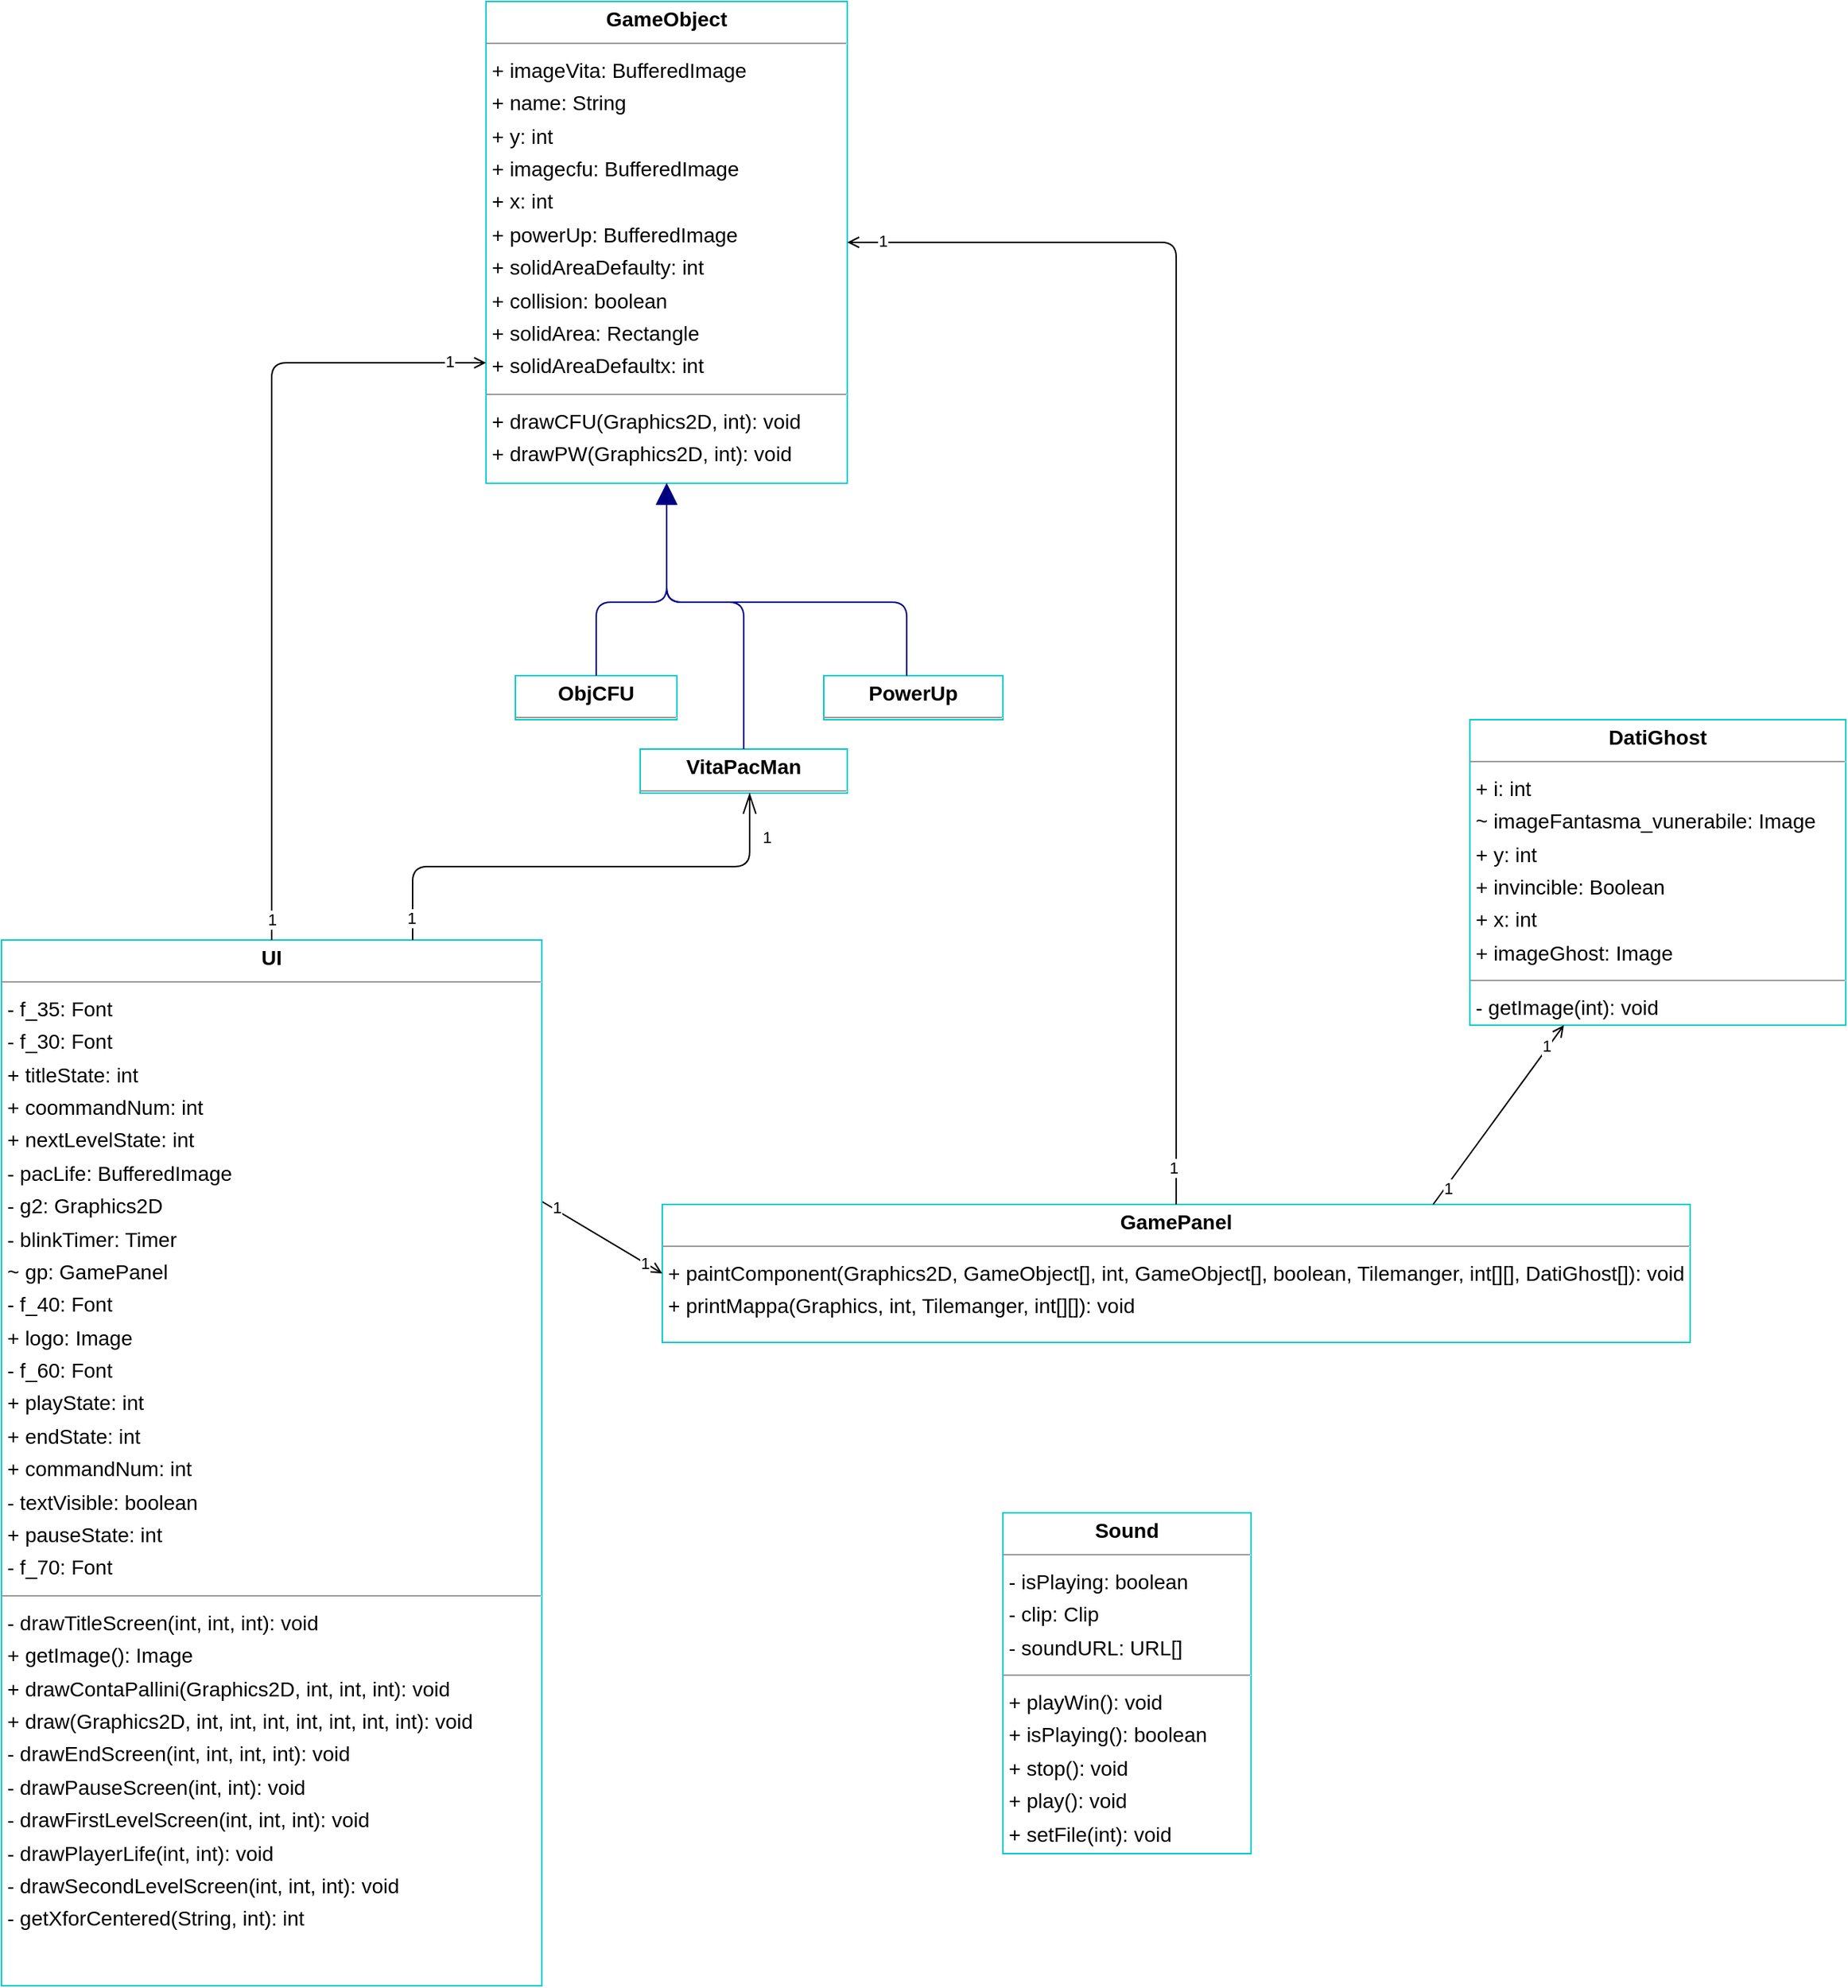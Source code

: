 <mxfile>
    <diagram id="qbgxAcve8Pe672IyU0jR" name="Page-1">
        <mxGraphModel dx="1394" dy="402" grid="1" gridSize="10" guides="1" tooltips="1" connect="1" arrows="1" fold="1" page="0" pageScale="1" pageWidth="1100" pageHeight="850" background="none" math="0" shadow="0">
            <root>
                <mxCell id="0"/>
                <mxCell id="1" parent="0"/>
                <mxCell id="node7" value="&lt;p style=&quot;margin:0px;margin-top:4px;text-align:center;&quot;&gt;&lt;b&gt;DatiGhost&lt;/b&gt;&lt;/p&gt;&lt;hr size=&quot;1&quot;/&gt;&lt;p style=&quot;margin:0 0 0 4px;line-height:1.6;&quot;&gt;+ i: int&lt;br/&gt;~ imageFantasma_vunerabile: Image&lt;br/&gt;+ y: int&lt;br/&gt;+ invincible: Boolean&lt;br/&gt;+ x: int&lt;br/&gt;+ imageGhost: Image&lt;/p&gt;&lt;hr size=&quot;1&quot;/&gt;&lt;p style=&quot;margin:0 0 0 4px;line-height:1.6;&quot;&gt;- getImage(int): void&lt;/p&gt;" style="verticalAlign=top;align=left;overflow=fill;fontSize=14;fontFamily=Helvetica;html=1;rounded=0;shadow=0;comic=0;labelBackgroundColor=none;strokeWidth=1;strokeColor=#00CCCC;" parent="1" vertex="1">
                    <mxGeometry x="380" y="580" width="256" height="208" as="geometry"/>
                </mxCell>
                <mxCell id="node5" value="&lt;p style=&quot;margin:0px;margin-top:4px;text-align:center;&quot;&gt;&lt;b&gt;GameObject&lt;/b&gt;&lt;/p&gt;&lt;hr size=&quot;1&quot;/&gt;&lt;p style=&quot;margin:0 0 0 4px;line-height:1.6;&quot;&gt;+ imageVita: BufferedImage&lt;br/&gt;+ name: String&lt;br/&gt;+ y: int&lt;br/&gt;+ imagecfu: BufferedImage&lt;br/&gt;+ x: int&lt;br/&gt;+ powerUp: BufferedImage&lt;br/&gt;+ solidAreaDefaulty: int&lt;br/&gt;+ collision: boolean&lt;br/&gt;+ solidArea: Rectangle&lt;br/&gt;+ solidAreaDefaultx: int&lt;/p&gt;&lt;hr size=&quot;1&quot;/&gt;&lt;p style=&quot;margin:0 0 0 4px;line-height:1.6;&quot;&gt;+ drawCFU(Graphics2D, int): void&lt;br/&gt;+ drawPW(Graphics2D, int): void&lt;/p&gt;" style="verticalAlign=top;align=left;overflow=fill;fontSize=14;fontFamily=Helvetica;html=1;rounded=0;shadow=0;comic=0;labelBackgroundColor=none;strokeWidth=1;strokeColor=#00CCCC;" parent="1" vertex="1">
                    <mxGeometry x="-290" y="91" width="246" height="328" as="geometry"/>
                </mxCell>
                <mxCell id="node6" value="&lt;p style=&quot;margin:0px;margin-top:4px;text-align:center;&quot;&gt;&lt;b&gt;GamePanel&lt;/b&gt;&lt;/p&gt;&lt;hr size=&quot;1&quot;/&gt;&lt;p style=&quot;margin:0 0 0 4px;line-height:1.6;&quot;&gt;+ paintComponent(Graphics2D, GameObject[], int, GameObject[], boolean, Tilemanger, int[][], DatiGhost[]): void&lt;br/&gt;+ printMappa(Graphics, int, Tilemanger, int[][]): void&lt;/p&gt;" style="verticalAlign=top;align=left;overflow=fill;fontSize=14;fontFamily=Helvetica;html=1;rounded=0;shadow=0;comic=0;labelBackgroundColor=none;strokeWidth=1;strokeColor=#00CCCC;" parent="1" vertex="1">
                    <mxGeometry x="-170" y="910" width="700" height="94" as="geometry"/>
                </mxCell>
                <mxCell id="node3" value="&lt;p style=&quot;margin:0px;margin-top:4px;text-align:center;&quot;&gt;&lt;b&gt;ObjCFU&lt;/b&gt;&lt;/p&gt;&lt;hr size=&quot;1&quot;/&gt;" style="verticalAlign=top;align=left;overflow=fill;fontSize=14;fontFamily=Helvetica;html=1;rounded=0;shadow=0;comic=0;labelBackgroundColor=none;strokeWidth=1;strokeColor=#00CCCC;" parent="1" vertex="1">
                    <mxGeometry x="-270" y="550" width="110" height="30" as="geometry"/>
                </mxCell>
                <mxCell id="node0" value="&lt;p style=&quot;margin:0px;margin-top:4px;text-align:center;&quot;&gt;&lt;b&gt;PowerUp&lt;/b&gt;&lt;/p&gt;&lt;hr size=&quot;1&quot;/&gt;" style="verticalAlign=top;align=left;overflow=fill;fontSize=14;fontFamily=Helvetica;html=1;rounded=0;shadow=0;comic=0;labelBackgroundColor=none;strokeWidth=1;strokeColor=#00CCCC;" parent="1" vertex="1">
                    <mxGeometry x="-60" y="550" width="122" height="30" as="geometry"/>
                </mxCell>
                <mxCell id="node1" value="&lt;p style=&quot;margin:0px;margin-top:4px;text-align:center;&quot;&gt;&lt;b&gt;Sound&lt;/b&gt;&lt;/p&gt;&lt;hr size=&quot;1&quot;/&gt;&lt;p style=&quot;margin:0 0 0 4px;line-height:1.6;&quot;&gt;- isPlaying: boolean&lt;br/&gt;- clip: Clip&lt;br/&gt;- soundURL: URL[]&lt;/p&gt;&lt;hr size=&quot;1&quot;/&gt;&lt;p style=&quot;margin:0 0 0 4px;line-height:1.6;&quot;&gt;+ playWin(): void&lt;br/&gt;+ isPlaying(): boolean&lt;br/&gt;+ stop(): void&lt;br/&gt;+ play(): void&lt;br/&gt;+ setFile(int): void&lt;/p&gt;" style="verticalAlign=top;align=left;overflow=fill;fontSize=14;fontFamily=Helvetica;html=1;rounded=0;shadow=0;comic=0;labelBackgroundColor=none;strokeWidth=1;strokeColor=#00CCCC;" parent="1" vertex="1">
                    <mxGeometry x="62" y="1120" width="169" height="232" as="geometry"/>
                </mxCell>
                <mxCell id="7" style="edgeStyle=none;html=1;exitX=1;exitY=0.25;exitDx=0;exitDy=0;entryX=0;entryY=0.5;entryDx=0;entryDy=0;endArrow=open;endFill=0;" edge="1" parent="1" source="node2" target="node6">
                    <mxGeometry relative="1" as="geometry"/>
                </mxCell>
                <mxCell id="16" value="1" style="edgeLabel;html=1;align=center;verticalAlign=middle;resizable=0;points=[];" vertex="1" connectable="0" parent="7">
                    <mxGeometry x="-0.78" y="2" relative="1" as="geometry">
                        <mxPoint as="offset"/>
                    </mxGeometry>
                </mxCell>
                <mxCell id="17" value="1" style="edgeLabel;html=1;align=center;verticalAlign=middle;resizable=0;points=[];" vertex="1" connectable="0" parent="7">
                    <mxGeometry x="0.692" relative="1" as="geometry">
                        <mxPoint as="offset"/>
                    </mxGeometry>
                </mxCell>
                <mxCell id="node2" value="&lt;p style=&quot;margin:0px;margin-top:4px;text-align:center;&quot;&gt;&lt;b&gt;UI&lt;/b&gt;&lt;/p&gt;&lt;hr size=&quot;1&quot;/&gt;&lt;p style=&quot;margin:0 0 0 4px;line-height:1.6;&quot;&gt;- f_35: Font&lt;br/&gt;- f_30: Font&lt;br/&gt;+ titleState: int&lt;br/&gt;+ coommandNum: int&lt;br/&gt;+ nextLevelState: int&lt;br/&gt;- pacLife: BufferedImage&lt;br/&gt;- g2: Graphics2D&lt;br/&gt;- blinkTimer: Timer&lt;br/&gt;~ gp: GamePanel&lt;br/&gt;- f_40: Font&lt;br/&gt;+ logo: Image&lt;br/&gt;- f_60: Font&lt;br/&gt;+ playState: int&lt;br/&gt;+ endState: int&lt;br/&gt;+ commandNum: int&lt;br/&gt;- textVisible: boolean&lt;br/&gt;+ pauseState: int&lt;br/&gt;- f_70: Font&lt;/p&gt;&lt;hr size=&quot;1&quot;/&gt;&lt;p style=&quot;margin:0 0 0 4px;line-height:1.6;&quot;&gt;- drawTitleScreen(int, int, int): void&lt;br/&gt;+ getImage(): Image&lt;br/&gt;+ drawContaPallini(Graphics2D, int, int, int): void&lt;br/&gt;+ draw(Graphics2D, int, int, int, int, int, int, int): void&lt;br/&gt;- drawEndScreen(int, int, int, int): void&lt;br/&gt;- drawPauseScreen(int, int): void&lt;br/&gt;- drawFirstLevelScreen(int, int, int): void&lt;br/&gt;- drawPlayerLife(int, int): void&lt;br/&gt;- drawSecondLevelScreen(int, int, int): void&lt;br/&gt;- getXforCentered(String, int): int&lt;/p&gt;" style="verticalAlign=top;align=left;overflow=fill;fontSize=14;fontFamily=Helvetica;html=1;rounded=0;shadow=0;comic=0;labelBackgroundColor=none;strokeWidth=1;strokeColor=#00CCCC;" parent="1" vertex="1">
                    <mxGeometry x="-620" y="730" width="368" height="712" as="geometry"/>
                </mxCell>
                <mxCell id="node4" value="&lt;p style=&quot;margin:0px;margin-top:4px;text-align:center;&quot;&gt;&lt;b&gt;VitaPacMan&lt;/b&gt;&lt;/p&gt;&lt;hr size=&quot;1&quot;/&gt;" style="verticalAlign=top;align=left;overflow=fill;fontSize=14;fontFamily=Helvetica;html=1;rounded=0;shadow=0;comic=0;labelBackgroundColor=none;strokeWidth=1;strokeColor=#00CCCC;" parent="1" vertex="1">
                    <mxGeometry x="-185" y="600" width="141" height="30" as="geometry"/>
                </mxCell>
                <mxCell id="edge2" value="" style="html=1;rounded=1;edgeStyle=orthogonalEdgeStyle;dashed=0;startArrow=none;endArrow=block;endSize=12;strokeColor=#000082;exitX=0.500;exitY=0.001;exitDx=0;exitDy=0;entryX=0.500;entryY=1.000;entryDx=0;entryDy=0;" parent="1" source="node3" target="node5" edge="1">
                    <mxGeometry width="50" height="50" relative="1" as="geometry">
                        <Array as="points">
                            <mxPoint x="-215" y="500"/>
                            <mxPoint x="-167" y="500"/>
                        </Array>
                    </mxGeometry>
                </mxCell>
                <mxCell id="edge0" value="" style="html=1;rounded=1;edgeStyle=orthogonalEdgeStyle;dashed=0;startArrow=none;endArrow=block;endSize=12;strokeColor=#000082;exitX=0.463;exitY=0.004;exitDx=0;exitDy=0;entryX=0.500;entryY=1.000;entryDx=0;entryDy=0;exitPerimeter=0;" parent="1" source="node0" target="node5" edge="1">
                    <mxGeometry width="50" height="50" relative="1" as="geometry">
                        <Array as="points">
                            <mxPoint x="-3" y="500"/>
                            <mxPoint x="-167" y="500"/>
                        </Array>
                    </mxGeometry>
                </mxCell>
                <mxCell id="edge4" value="" style="html=1;rounded=1;edgeStyle=orthogonalEdgeStyle;startArrow=none;endArrow=openThin;endSize=12;strokeColor=#000000;exitX=0.75;exitY=0;exitDx=0;exitDy=0;entryX=0.5;entryY=1;entryDx=0;entryDy=0;" parent="1" edge="1">
                    <mxGeometry width="50" height="50" relative="1" as="geometry">
                        <Array as="points">
                            <mxPoint x="-340" y="680"/>
                            <mxPoint x="-110" y="680"/>
                        </Array>
                        <mxPoint x="-340" y="730" as="sourcePoint"/>
                        <mxPoint x="-110.5" y="630" as="targetPoint"/>
                    </mxGeometry>
                </mxCell>
                <mxCell id="10" value="1" style="edgeLabel;html=1;align=center;verticalAlign=middle;resizable=0;points=[];" vertex="1" connectable="0" parent="edge4">
                    <mxGeometry x="0.74" relative="1" as="geometry">
                        <mxPoint x="11" y="-13" as="offset"/>
                    </mxGeometry>
                </mxCell>
                <mxCell id="11" value="1" style="edgeLabel;html=1;align=center;verticalAlign=middle;resizable=0;points=[];" vertex="1" connectable="0" parent="edge4">
                    <mxGeometry x="-0.908" y="1" relative="1" as="geometry">
                        <mxPoint as="offset"/>
                    </mxGeometry>
                </mxCell>
                <mxCell id="edge1" value="" style="html=1;rounded=1;edgeStyle=orthogonalEdgeStyle;dashed=0;startArrow=none;endArrow=block;endSize=12;strokeColor=#000082;exitX=0.500;exitY=0.002;exitDx=0;exitDy=0;entryX=0.500;entryY=1.000;entryDx=0;entryDy=0;" parent="1" source="node4" target="node5" edge="1">
                    <mxGeometry width="50" height="50" relative="1" as="geometry">
                        <Array as="points">
                            <mxPoint x="-114" y="500"/>
                            <mxPoint x="-167" y="500"/>
                        </Array>
                    </mxGeometry>
                </mxCell>
                <mxCell id="2" value="" style="endArrow=open;html=1;entryX=0;entryY=0.75;entryDx=0;entryDy=0;exitX=0.5;exitY=0;exitDx=0;exitDy=0;endFill=0;" parent="1" source="node2" target="node5" edge="1">
                    <mxGeometry width="50" height="50" relative="1" as="geometry">
                        <mxPoint x="380" y="880" as="sourcePoint"/>
                        <mxPoint x="490" y="420" as="targetPoint"/>
                        <Array as="points">
                            <mxPoint x="-436" y="337"/>
                        </Array>
                    </mxGeometry>
                </mxCell>
                <mxCell id="14" value="1" style="edgeLabel;html=1;align=center;verticalAlign=middle;resizable=0;points=[];" vertex="1" connectable="0" parent="2">
                    <mxGeometry x="0.905" y="1" relative="1" as="geometry">
                        <mxPoint as="offset"/>
                    </mxGeometry>
                </mxCell>
                <mxCell id="15" value="1" style="edgeLabel;html=1;align=center;verticalAlign=middle;resizable=0;points=[];" vertex="1" connectable="0" parent="2">
                    <mxGeometry x="-0.947" relative="1" as="geometry">
                        <mxPoint as="offset"/>
                    </mxGeometry>
                </mxCell>
                <mxCell id="3" value="" style="endArrow=open;html=1;exitX=0.75;exitY=0;exitDx=0;exitDy=0;entryX=0.25;entryY=1;entryDx=0;entryDy=0;endFill=0;" parent="1" source="node6" target="node7" edge="1">
                    <mxGeometry width="50" height="50" relative="1" as="geometry">
                        <mxPoint x="440" y="470" as="sourcePoint"/>
                        <mxPoint x="490" y="420" as="targetPoint"/>
                    </mxGeometry>
                </mxCell>
                <mxCell id="18" value="1" style="edgeLabel;html=1;align=center;verticalAlign=middle;resizable=0;points=[];" vertex="1" connectable="0" parent="3">
                    <mxGeometry x="-0.801" y="-1" relative="1" as="geometry">
                        <mxPoint as="offset"/>
                    </mxGeometry>
                </mxCell>
                <mxCell id="19" value="1" style="edgeLabel;html=1;align=center;verticalAlign=middle;resizable=0;points=[];" vertex="1" connectable="0" parent="3">
                    <mxGeometry x="0.754" y="2" relative="1" as="geometry">
                        <mxPoint as="offset"/>
                    </mxGeometry>
                </mxCell>
                <mxCell id="4" value="" style="endArrow=open;html=1;entryX=1;entryY=0.5;entryDx=0;entryDy=0;exitX=0.5;exitY=0;exitDx=0;exitDy=0;endFill=0;" parent="1" source="node6" target="node5" edge="1">
                    <mxGeometry width="50" height="50" relative="1" as="geometry">
                        <mxPoint x="300" y="470" as="sourcePoint"/>
                        <mxPoint x="350" y="420" as="targetPoint"/>
                        <Array as="points">
                            <mxPoint x="180" y="255"/>
                        </Array>
                    </mxGeometry>
                </mxCell>
                <mxCell id="8" value="1" style="edgeLabel;html=1;align=center;verticalAlign=middle;resizable=0;points=[];" vertex="1" connectable="0" parent="4">
                    <mxGeometry x="0.947" y="-1" relative="1" as="geometry">
                        <mxPoint as="offset"/>
                    </mxGeometry>
                </mxCell>
                <mxCell id="9" value="1" style="edgeLabel;html=1;align=center;verticalAlign=middle;resizable=0;points=[];" vertex="1" connectable="0" parent="4">
                    <mxGeometry x="-0.943" y="2" relative="1" as="geometry">
                        <mxPoint as="offset"/>
                    </mxGeometry>
                </mxCell>
            </root>
        </mxGraphModel>
    </diagram>
</mxfile>